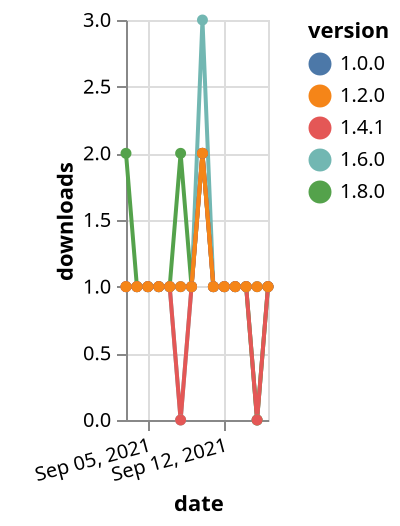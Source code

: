 {"$schema": "https://vega.github.io/schema/vega-lite/v5.json", "description": "A simple bar chart with embedded data.", "data": {"values": [{"date": "2021-09-03", "total": 187, "delta": 1, "version": "1.6.0"}, {"date": "2021-09-04", "total": 188, "delta": 1, "version": "1.6.0"}, {"date": "2021-09-05", "total": 189, "delta": 1, "version": "1.6.0"}, {"date": "2021-09-06", "total": 190, "delta": 1, "version": "1.6.0"}, {"date": "2021-09-07", "total": 191, "delta": 1, "version": "1.6.0"}, {"date": "2021-09-08", "total": 191, "delta": 0, "version": "1.6.0"}, {"date": "2021-09-09", "total": 192, "delta": 1, "version": "1.6.0"}, {"date": "2021-09-10", "total": 195, "delta": 3, "version": "1.6.0"}, {"date": "2021-09-11", "total": 196, "delta": 1, "version": "1.6.0"}, {"date": "2021-09-12", "total": 197, "delta": 1, "version": "1.6.0"}, {"date": "2021-09-13", "total": 198, "delta": 1, "version": "1.6.0"}, {"date": "2021-09-14", "total": 199, "delta": 1, "version": "1.6.0"}, {"date": "2021-09-15", "total": 199, "delta": 0, "version": "1.6.0"}, {"date": "2021-09-16", "total": 200, "delta": 1, "version": "1.6.0"}, {"date": "2021-09-03", "total": 122, "delta": 2, "version": "1.8.0"}, {"date": "2021-09-04", "total": 123, "delta": 1, "version": "1.8.0"}, {"date": "2021-09-05", "total": 124, "delta": 1, "version": "1.8.0"}, {"date": "2021-09-06", "total": 125, "delta": 1, "version": "1.8.0"}, {"date": "2021-09-07", "total": 126, "delta": 1, "version": "1.8.0"}, {"date": "2021-09-08", "total": 128, "delta": 2, "version": "1.8.0"}, {"date": "2021-09-09", "total": 129, "delta": 1, "version": "1.8.0"}, {"date": "2021-09-10", "total": 131, "delta": 2, "version": "1.8.0"}, {"date": "2021-09-11", "total": 132, "delta": 1, "version": "1.8.0"}, {"date": "2021-09-12", "total": 133, "delta": 1, "version": "1.8.0"}, {"date": "2021-09-13", "total": 134, "delta": 1, "version": "1.8.0"}, {"date": "2021-09-14", "total": 135, "delta": 1, "version": "1.8.0"}, {"date": "2021-09-15", "total": 135, "delta": 0, "version": "1.8.0"}, {"date": "2021-09-16", "total": 136, "delta": 1, "version": "1.8.0"}, {"date": "2021-09-03", "total": 190, "delta": 1, "version": "1.0.0"}, {"date": "2021-09-04", "total": 191, "delta": 1, "version": "1.0.0"}, {"date": "2021-09-05", "total": 192, "delta": 1, "version": "1.0.0"}, {"date": "2021-09-06", "total": 193, "delta": 1, "version": "1.0.0"}, {"date": "2021-09-07", "total": 194, "delta": 1, "version": "1.0.0"}, {"date": "2021-09-08", "total": 195, "delta": 1, "version": "1.0.0"}, {"date": "2021-09-09", "total": 196, "delta": 1, "version": "1.0.0"}, {"date": "2021-09-10", "total": 198, "delta": 2, "version": "1.0.0"}, {"date": "2021-09-11", "total": 199, "delta": 1, "version": "1.0.0"}, {"date": "2021-09-12", "total": 200, "delta": 1, "version": "1.0.0"}, {"date": "2021-09-13", "total": 201, "delta": 1, "version": "1.0.0"}, {"date": "2021-09-14", "total": 202, "delta": 1, "version": "1.0.0"}, {"date": "2021-09-15", "total": 203, "delta": 1, "version": "1.0.0"}, {"date": "2021-09-16", "total": 204, "delta": 1, "version": "1.0.0"}, {"date": "2021-09-03", "total": 161, "delta": 1, "version": "1.4.1"}, {"date": "2021-09-04", "total": 162, "delta": 1, "version": "1.4.1"}, {"date": "2021-09-05", "total": 163, "delta": 1, "version": "1.4.1"}, {"date": "2021-09-06", "total": 164, "delta": 1, "version": "1.4.1"}, {"date": "2021-09-07", "total": 165, "delta": 1, "version": "1.4.1"}, {"date": "2021-09-08", "total": 165, "delta": 0, "version": "1.4.1"}, {"date": "2021-09-09", "total": 166, "delta": 1, "version": "1.4.1"}, {"date": "2021-09-10", "total": 168, "delta": 2, "version": "1.4.1"}, {"date": "2021-09-11", "total": 169, "delta": 1, "version": "1.4.1"}, {"date": "2021-09-12", "total": 170, "delta": 1, "version": "1.4.1"}, {"date": "2021-09-13", "total": 171, "delta": 1, "version": "1.4.1"}, {"date": "2021-09-14", "total": 172, "delta": 1, "version": "1.4.1"}, {"date": "2021-09-15", "total": 172, "delta": 0, "version": "1.4.1"}, {"date": "2021-09-16", "total": 173, "delta": 1, "version": "1.4.1"}, {"date": "2021-09-03", "total": 180, "delta": 1, "version": "1.2.0"}, {"date": "2021-09-04", "total": 181, "delta": 1, "version": "1.2.0"}, {"date": "2021-09-05", "total": 182, "delta": 1, "version": "1.2.0"}, {"date": "2021-09-06", "total": 183, "delta": 1, "version": "1.2.0"}, {"date": "2021-09-07", "total": 184, "delta": 1, "version": "1.2.0"}, {"date": "2021-09-08", "total": 185, "delta": 1, "version": "1.2.0"}, {"date": "2021-09-09", "total": 186, "delta": 1, "version": "1.2.0"}, {"date": "2021-09-10", "total": 188, "delta": 2, "version": "1.2.0"}, {"date": "2021-09-11", "total": 189, "delta": 1, "version": "1.2.0"}, {"date": "2021-09-12", "total": 190, "delta": 1, "version": "1.2.0"}, {"date": "2021-09-13", "total": 191, "delta": 1, "version": "1.2.0"}, {"date": "2021-09-14", "total": 192, "delta": 1, "version": "1.2.0"}, {"date": "2021-09-15", "total": 193, "delta": 1, "version": "1.2.0"}, {"date": "2021-09-16", "total": 194, "delta": 1, "version": "1.2.0"}]}, "width": "container", "mark": {"type": "line", "point": {"filled": true}}, "encoding": {"x": {"field": "date", "type": "temporal", "timeUnit": "yearmonthdate", "title": "date", "axis": {"labelAngle": -15}}, "y": {"field": "delta", "type": "quantitative", "title": "downloads"}, "color": {"field": "version", "type": "nominal"}, "tooltip": {"field": "delta"}}}